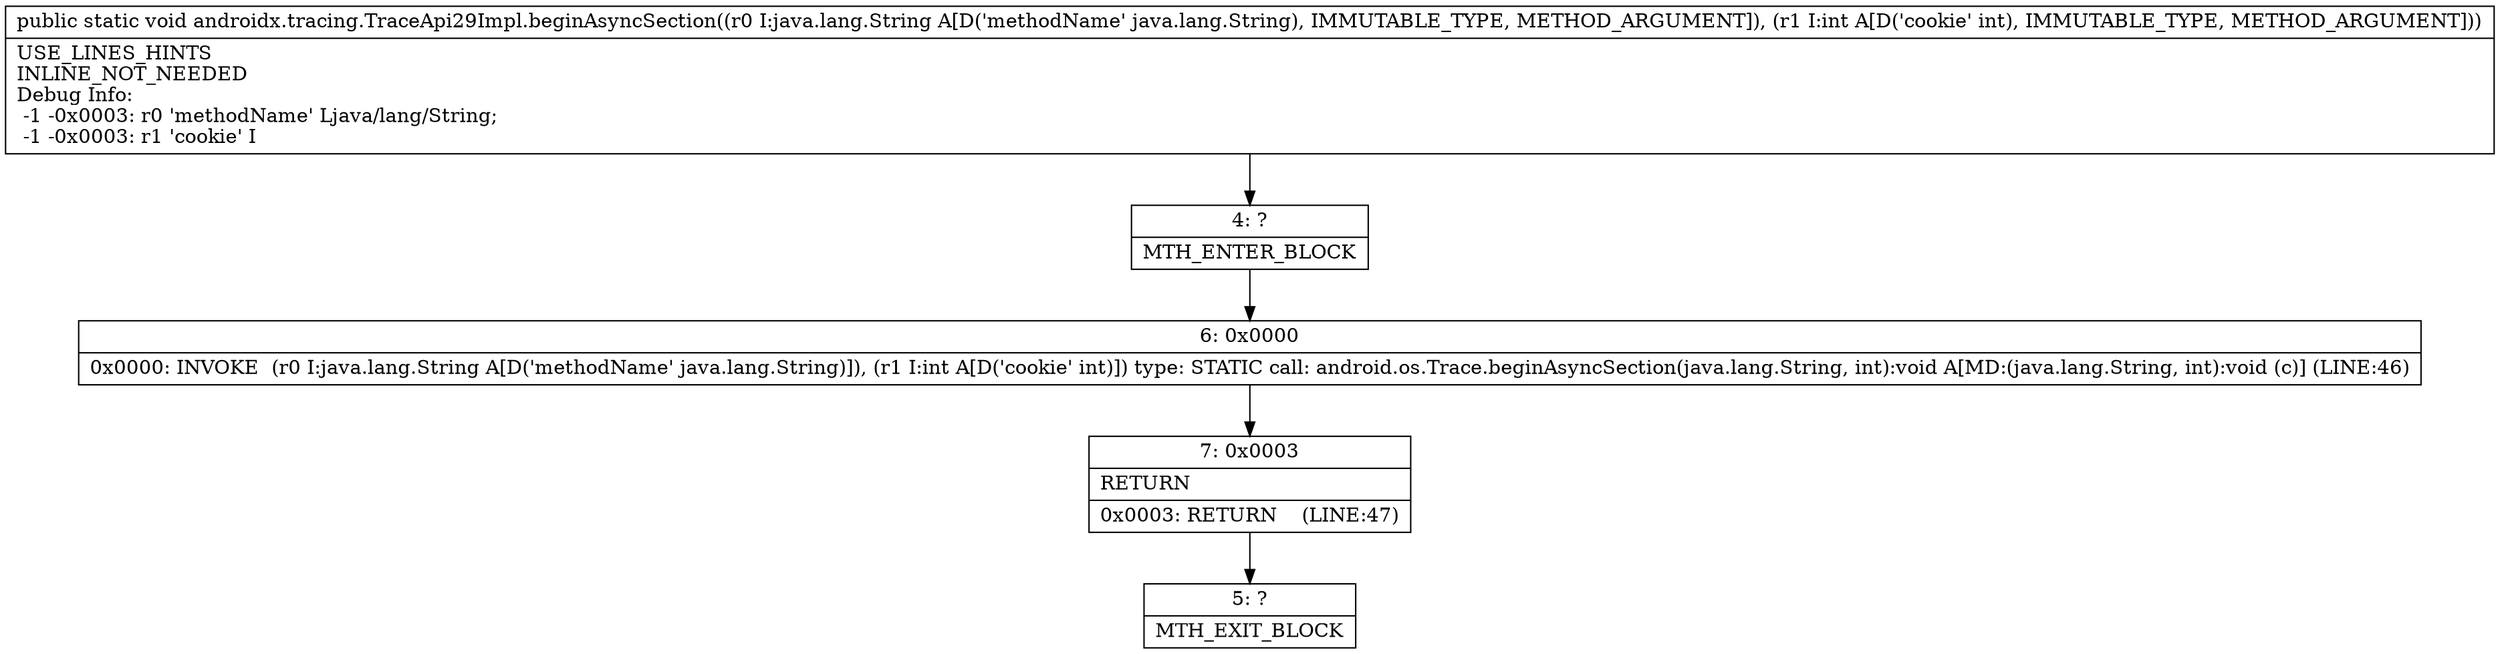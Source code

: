 digraph "CFG forandroidx.tracing.TraceApi29Impl.beginAsyncSection(Ljava\/lang\/String;I)V" {
Node_4 [shape=record,label="{4\:\ ?|MTH_ENTER_BLOCK\l}"];
Node_6 [shape=record,label="{6\:\ 0x0000|0x0000: INVOKE  (r0 I:java.lang.String A[D('methodName' java.lang.String)]), (r1 I:int A[D('cookie' int)]) type: STATIC call: android.os.Trace.beginAsyncSection(java.lang.String, int):void A[MD:(java.lang.String, int):void (c)] (LINE:46)\l}"];
Node_7 [shape=record,label="{7\:\ 0x0003|RETURN\l|0x0003: RETURN    (LINE:47)\l}"];
Node_5 [shape=record,label="{5\:\ ?|MTH_EXIT_BLOCK\l}"];
MethodNode[shape=record,label="{public static void androidx.tracing.TraceApi29Impl.beginAsyncSection((r0 I:java.lang.String A[D('methodName' java.lang.String), IMMUTABLE_TYPE, METHOD_ARGUMENT]), (r1 I:int A[D('cookie' int), IMMUTABLE_TYPE, METHOD_ARGUMENT]))  | USE_LINES_HINTS\lINLINE_NOT_NEEDED\lDebug Info:\l  \-1 \-0x0003: r0 'methodName' Ljava\/lang\/String;\l  \-1 \-0x0003: r1 'cookie' I\l}"];
MethodNode -> Node_4;Node_4 -> Node_6;
Node_6 -> Node_7;
Node_7 -> Node_5;
}

